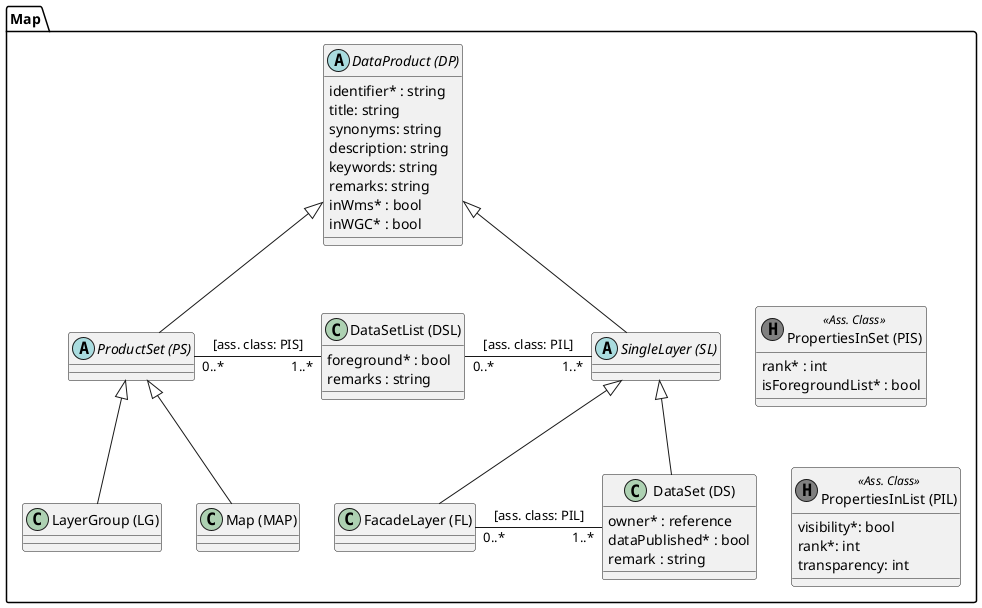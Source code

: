 @startuml
package Map {
  abstract class "DataProduct (DP)" as dp {
      identifier* : string
      title: string
      synonyms: string
      description: string
      keywords: string
      remarks: string
      inWms* : bool
      inWGC* : bool
  }
  
  abstract class "ProductSet (PS)" as ps
  class "LayerGroup (LG)" as lg

  class "Map (MAP)" as map
  
  class "DataSetList (DSL)" as dsl {
    foreground* : bool
    remarks : string
  }
  
  abstract class "SingleLayer (SL)" as sl
  class "FacadeLayer (FL)" as fl
  class "DataSet (DS)" as ds {
    owner* : reference
    dataPublished* : bool
    remark : string
  }
  
  class "PropertiesInList (PIL)" as pil << (H, grey) Ass. Class >> {
  	visibility*: bool
    rank*: int
    transparency: int
  }
  
  class "PropertiesInSet (PIS)" as pis << (H, grey) Ass. Class >> {
    rank* : int
    isForegroundList* : bool
  }
  
  dp <|-- ps
  ps <|-- lg
  ps <|-- map
  
  dp <|-- sl
  sl <|-- ds
  sl <|-- fl
  
  ps "0..*" - "1..*" dsl : [ass. class: PIS]
  
  dsl "0..*" - "1..*" sl : [ass. class: PIL]  
  fl "0..*" - "1..*" ds : [ass. class: PIL]
  
  ' layout help
  sl -[hidden]> pis
  ds -[hidden]> pil
}
@enduml
